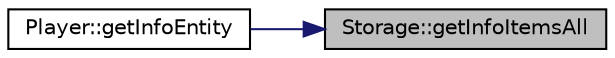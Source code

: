 digraph "Storage::getInfoItemsAll"
{
 // INTERACTIVE_SVG=YES
 // LATEX_PDF_SIZE
  edge [fontname="Helvetica",fontsize="10",labelfontname="Helvetica",labelfontsize="10"];
  node [fontname="Helvetica",fontsize="10",shape=record];
  rankdir="RL";
  Node1 [label="Storage::getInfoItemsAll",height=0.2,width=0.4,color="black", fillcolor="grey75", style="filled", fontcolor="black",tooltip="Writes out the Item's infos in the Storage to the console."];
  Node1 -> Node2 [dir="back",color="midnightblue",fontsize="10",style="solid"];
  Node2 [label="Player::getInfoEntity",height=0.2,width=0.4,color="black", fillcolor="white", style="filled",URL="$class_player.html#a8eb7206d12e28c347a785530ab1ecf71",tooltip="Writes out the Player's info to an output."];
}
